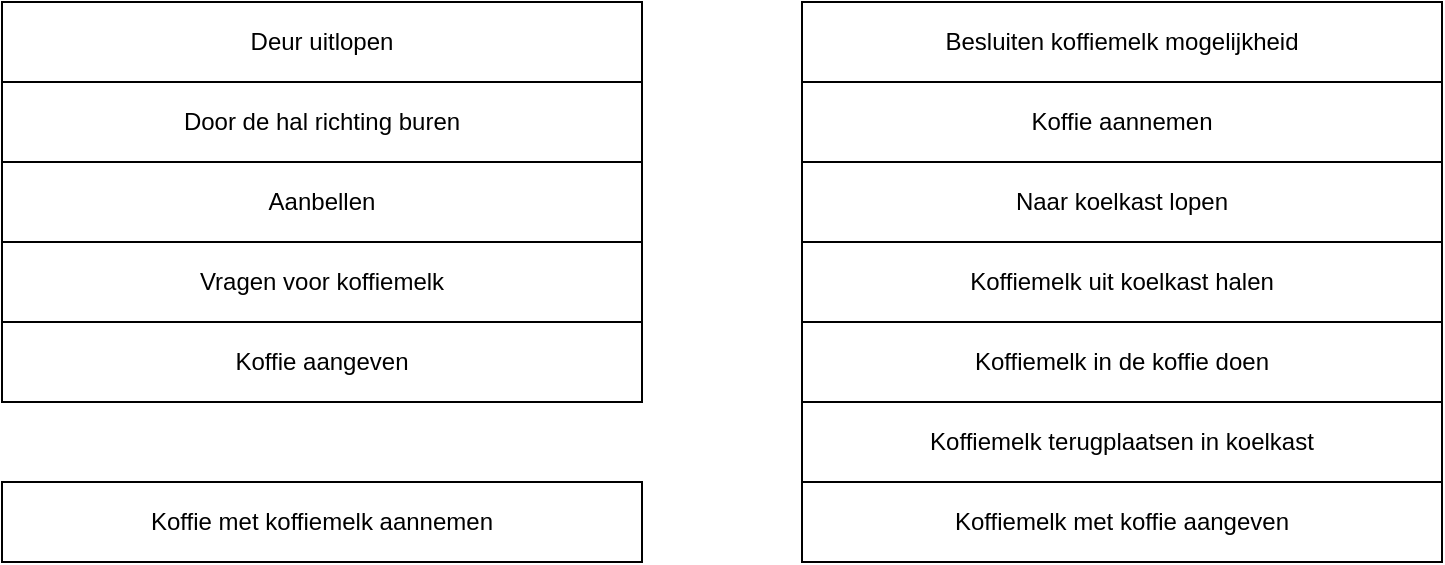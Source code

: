 <mxfile>
    <diagram id="PfRoZrBP7EvUt3IAHAfU" name="Page-1">
        <mxGraphModel dx="734" dy="566" grid="1" gridSize="10" guides="1" tooltips="1" connect="1" arrows="1" fold="1" page="1" pageScale="1" pageWidth="827" pageHeight="1169" math="0" shadow="0">
            <root>
                <mxCell id="0"/>
                <mxCell id="1" parent="0"/>
                <mxCell id="2" value="Deur uitlopen" style="rounded=0;whiteSpace=wrap;html=1;" vertex="1" parent="1">
                    <mxGeometry x="40" y="80" width="320" height="40" as="geometry"/>
                </mxCell>
                <mxCell id="3" value="Besluiten koffiemelk mogelijkheid" style="rounded=0;whiteSpace=wrap;html=1;" vertex="1" parent="1">
                    <mxGeometry x="440" y="80" width="320" height="40" as="geometry"/>
                </mxCell>
                <mxCell id="4" value="Door de hal richting buren" style="rounded=0;whiteSpace=wrap;html=1;" vertex="1" parent="1">
                    <mxGeometry x="40" y="120" width="320" height="40" as="geometry"/>
                </mxCell>
                <mxCell id="5" value="Koffie aannemen" style="rounded=0;whiteSpace=wrap;html=1;" vertex="1" parent="1">
                    <mxGeometry x="440" y="120" width="320" height="40" as="geometry"/>
                </mxCell>
                <mxCell id="6" value="Aanbellen" style="rounded=0;whiteSpace=wrap;html=1;" vertex="1" parent="1">
                    <mxGeometry x="40" y="160" width="320" height="40" as="geometry"/>
                </mxCell>
                <mxCell id="7" value="Naar koelkast lopen" style="rounded=0;whiteSpace=wrap;html=1;" vertex="1" parent="1">
                    <mxGeometry x="440" y="160" width="320" height="40" as="geometry"/>
                </mxCell>
                <mxCell id="8" value="Vragen voor koffiemelk" style="rounded=0;whiteSpace=wrap;html=1;" vertex="1" parent="1">
                    <mxGeometry x="40" y="200" width="320" height="40" as="geometry"/>
                </mxCell>
                <mxCell id="9" value="Koffiemelk uit koelkast halen" style="rounded=0;whiteSpace=wrap;html=1;" vertex="1" parent="1">
                    <mxGeometry x="440" y="200" width="320" height="40" as="geometry"/>
                </mxCell>
                <mxCell id="10" value="Koffie aangeven" style="rounded=0;whiteSpace=wrap;html=1;" vertex="1" parent="1">
                    <mxGeometry x="40" y="240" width="320" height="40" as="geometry"/>
                </mxCell>
                <mxCell id="11" value="Koffiemelk in de koffie doen" style="rounded=0;whiteSpace=wrap;html=1;" vertex="1" parent="1">
                    <mxGeometry x="440" y="240" width="320" height="40" as="geometry"/>
                </mxCell>
                <mxCell id="12" value="Koffie met koffiemelk aannemen" style="rounded=0;whiteSpace=wrap;html=1;" vertex="1" parent="1">
                    <mxGeometry x="40" y="320" width="320" height="40" as="geometry"/>
                </mxCell>
                <mxCell id="13" value="Koffiemelk terugplaatsen in koelkast" style="rounded=0;whiteSpace=wrap;html=1;" vertex="1" parent="1">
                    <mxGeometry x="440" y="280" width="320" height="40" as="geometry"/>
                </mxCell>
                <mxCell id="14" value="Koffiemelk met koffie aangeven" style="rounded=0;whiteSpace=wrap;html=1;" vertex="1" parent="1">
                    <mxGeometry x="440" y="320" width="320" height="40" as="geometry"/>
                </mxCell>
            </root>
        </mxGraphModel>
    </diagram>
</mxfile>